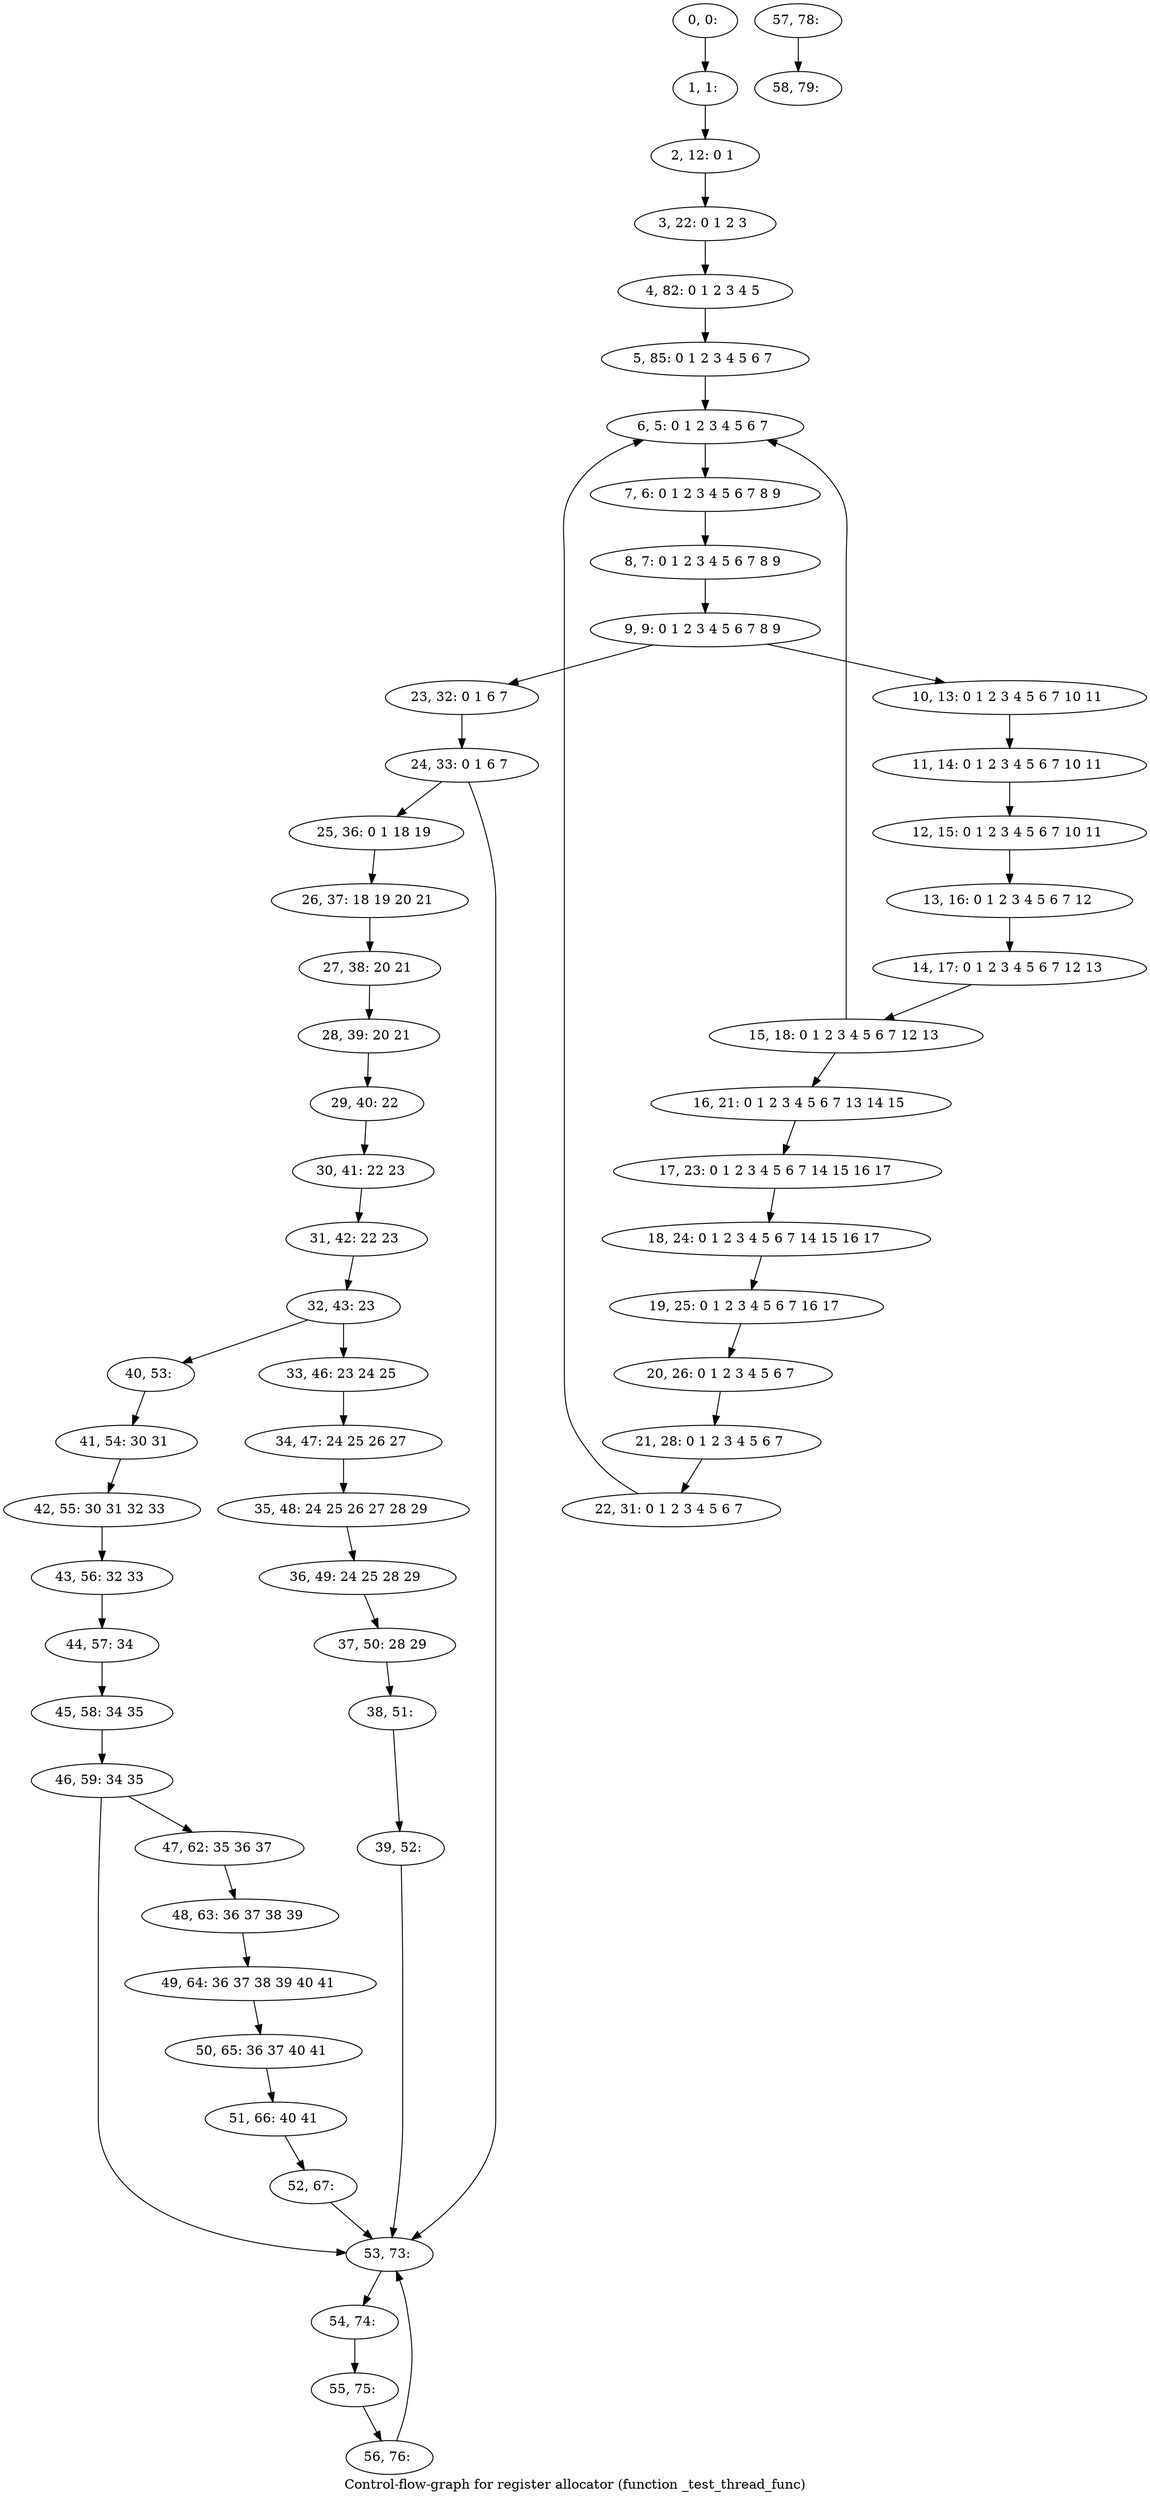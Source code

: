 digraph G {
graph [label="Control-flow-graph for register allocator (function _test_thread_func)"]
0[label="0, 0: "];
1[label="1, 1: "];
2[label="2, 12: 0 1 "];
3[label="3, 22: 0 1 2 3 "];
4[label="4, 82: 0 1 2 3 4 5 "];
5[label="5, 85: 0 1 2 3 4 5 6 7 "];
6[label="6, 5: 0 1 2 3 4 5 6 7 "];
7[label="7, 6: 0 1 2 3 4 5 6 7 8 9 "];
8[label="8, 7: 0 1 2 3 4 5 6 7 8 9 "];
9[label="9, 9: 0 1 2 3 4 5 6 7 8 9 "];
10[label="10, 13: 0 1 2 3 4 5 6 7 10 11 "];
11[label="11, 14: 0 1 2 3 4 5 6 7 10 11 "];
12[label="12, 15: 0 1 2 3 4 5 6 7 10 11 "];
13[label="13, 16: 0 1 2 3 4 5 6 7 12 "];
14[label="14, 17: 0 1 2 3 4 5 6 7 12 13 "];
15[label="15, 18: 0 1 2 3 4 5 6 7 12 13 "];
16[label="16, 21: 0 1 2 3 4 5 6 7 13 14 15 "];
17[label="17, 23: 0 1 2 3 4 5 6 7 14 15 16 17 "];
18[label="18, 24: 0 1 2 3 4 5 6 7 14 15 16 17 "];
19[label="19, 25: 0 1 2 3 4 5 6 7 16 17 "];
20[label="20, 26: 0 1 2 3 4 5 6 7 "];
21[label="21, 28: 0 1 2 3 4 5 6 7 "];
22[label="22, 31: 0 1 2 3 4 5 6 7 "];
23[label="23, 32: 0 1 6 7 "];
24[label="24, 33: 0 1 6 7 "];
25[label="25, 36: 0 1 18 19 "];
26[label="26, 37: 18 19 20 21 "];
27[label="27, 38: 20 21 "];
28[label="28, 39: 20 21 "];
29[label="29, 40: 22 "];
30[label="30, 41: 22 23 "];
31[label="31, 42: 22 23 "];
32[label="32, 43: 23 "];
33[label="33, 46: 23 24 25 "];
34[label="34, 47: 24 25 26 27 "];
35[label="35, 48: 24 25 26 27 28 29 "];
36[label="36, 49: 24 25 28 29 "];
37[label="37, 50: 28 29 "];
38[label="38, 51: "];
39[label="39, 52: "];
40[label="40, 53: "];
41[label="41, 54: 30 31 "];
42[label="42, 55: 30 31 32 33 "];
43[label="43, 56: 32 33 "];
44[label="44, 57: 34 "];
45[label="45, 58: 34 35 "];
46[label="46, 59: 34 35 "];
47[label="47, 62: 35 36 37 "];
48[label="48, 63: 36 37 38 39 "];
49[label="49, 64: 36 37 38 39 40 41 "];
50[label="50, 65: 36 37 40 41 "];
51[label="51, 66: 40 41 "];
52[label="52, 67: "];
53[label="53, 73: "];
54[label="54, 74: "];
55[label="55, 75: "];
56[label="56, 76: "];
57[label="57, 78: "];
58[label="58, 79: "];
0->1 ;
1->2 ;
2->3 ;
3->4 ;
4->5 ;
5->6 ;
6->7 ;
7->8 ;
8->9 ;
9->10 ;
9->23 ;
10->11 ;
11->12 ;
12->13 ;
13->14 ;
14->15 ;
15->16 ;
15->6 ;
16->17 ;
17->18 ;
18->19 ;
19->20 ;
20->21 ;
21->22 ;
22->6 ;
23->24 ;
24->25 ;
24->53 ;
25->26 ;
26->27 ;
27->28 ;
28->29 ;
29->30 ;
30->31 ;
31->32 ;
32->33 ;
32->40 ;
33->34 ;
34->35 ;
35->36 ;
36->37 ;
37->38 ;
38->39 ;
39->53 ;
40->41 ;
41->42 ;
42->43 ;
43->44 ;
44->45 ;
45->46 ;
46->47 ;
46->53 ;
47->48 ;
48->49 ;
49->50 ;
50->51 ;
51->52 ;
52->53 ;
53->54 ;
54->55 ;
55->56 ;
56->53 ;
57->58 ;
}
